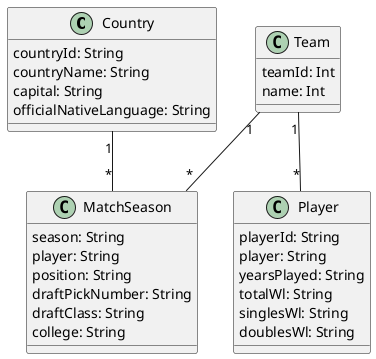 @startuml "MatchSeason"


class Country{
  countryId: String
  countryName: String
  capital: String
  officialNativeLanguage: String
}

class Team{
  teamId: Int
  name: Int
}

class MatchSeason{
  season: String
  player: String
  position: String
  draftPickNumber: String
  draftClass: String
  college: String
}

class Player{
  playerId: String
  player: String
  yearsPlayed: String
  totalWl: String
  singlesWl: String
  doublesWl: String
}



Country "1" -- "*" MatchSeason

Team "1" -- "*" Player

Team "1" -- "*" MatchSeason


@enduml